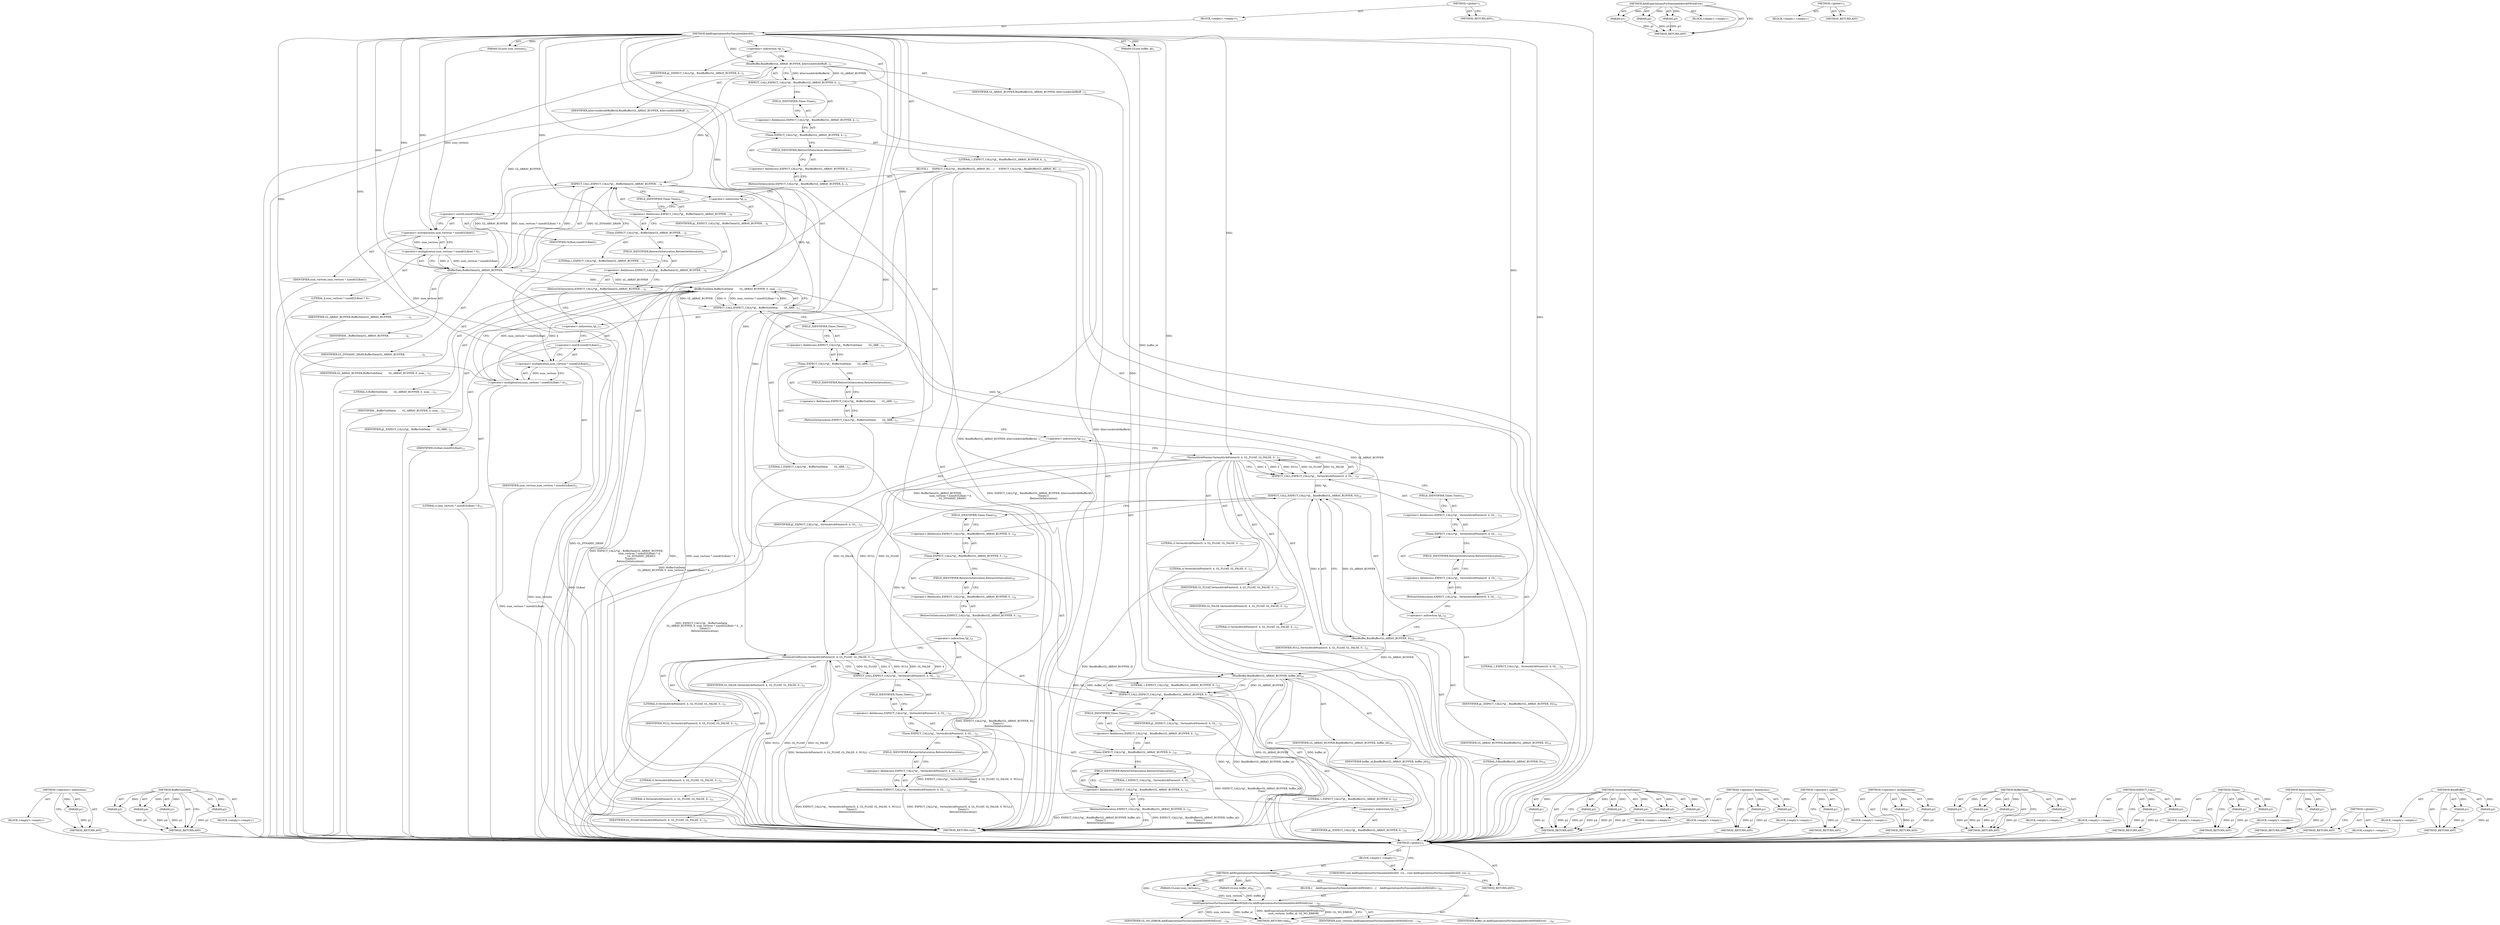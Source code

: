 digraph "&lt;global&gt;" {
vulnerable_167 [label=<(METHOD,&lt;operator&gt;.indirection)>];
vulnerable_168 [label=<(PARAM,p1)>];
vulnerable_169 [label=<(BLOCK,&lt;empty&gt;,&lt;empty&gt;)>];
vulnerable_170 [label=<(METHOD_RETURN,ANY)>];
vulnerable_192 [label=<(METHOD,BufferSubData)>];
vulnerable_193 [label=<(PARAM,p1)>];
vulnerable_194 [label=<(PARAM,p2)>];
vulnerable_195 [label=<(PARAM,p3)>];
vulnerable_196 [label=<(PARAM,p4)>];
vulnerable_197 [label=<(BLOCK,&lt;empty&gt;,&lt;empty&gt;)>];
vulnerable_198 [label=<(METHOD_RETURN,ANY)>];
vulnerable_6 [label=<(METHOD,&lt;global&gt;)<SUB>1</SUB>>];
vulnerable_7 [label=<(BLOCK,&lt;empty&gt;,&lt;empty&gt;)<SUB>1</SUB>>];
vulnerable_8 [label=<(METHOD,AddExpectationsForSimulatedAttrib0)<SUB>1</SUB>>];
vulnerable_9 [label=<(PARAM,GLsizei num_vertices)<SUB>2</SUB>>];
vulnerable_10 [label=<(PARAM,GLuint buffer_id)<SUB>2</SUB>>];
vulnerable_11 [label=<(BLOCK,{
     EXPECT_CALL(*gl_, BindBuffer(GL_ARRAY_BU...,{
     EXPECT_CALL(*gl_, BindBuffer(GL_ARRAY_BU...)<SUB>2</SUB>>];
vulnerable_12 [label=<(RetiresOnSaturation,EXPECT_CALL(*gl_, BindBuffer(GL_ARRAY_BUFFER, k...)<SUB>3</SUB>>];
vulnerable_13 [label=<(&lt;operator&gt;.fieldAccess,EXPECT_CALL(*gl_, BindBuffer(GL_ARRAY_BUFFER, k...)<SUB>3</SUB>>];
vulnerable_14 [label=<(Times,EXPECT_CALL(*gl_, BindBuffer(GL_ARRAY_BUFFER, k...)<SUB>3</SUB>>];
vulnerable_15 [label=<(&lt;operator&gt;.fieldAccess,EXPECT_CALL(*gl_, BindBuffer(GL_ARRAY_BUFFER, k...)<SUB>3</SUB>>];
vulnerable_16 [label=<(EXPECT_CALL,EXPECT_CALL(*gl_, BindBuffer(GL_ARRAY_BUFFER, k...)<SUB>3</SUB>>];
vulnerable_17 [label=<(&lt;operator&gt;.indirection,*gl_)<SUB>3</SUB>>];
vulnerable_18 [label=<(IDENTIFIER,gl_,EXPECT_CALL(*gl_, BindBuffer(GL_ARRAY_BUFFER, k...)<SUB>3</SUB>>];
vulnerable_19 [label=<(BindBuffer,BindBuffer(GL_ARRAY_BUFFER, kServiceAttrib0Buff...)<SUB>3</SUB>>];
vulnerable_20 [label=<(IDENTIFIER,GL_ARRAY_BUFFER,BindBuffer(GL_ARRAY_BUFFER, kServiceAttrib0Buff...)<SUB>3</SUB>>];
vulnerable_21 [label=<(IDENTIFIER,kServiceAttrib0BufferId,BindBuffer(GL_ARRAY_BUFFER, kServiceAttrib0Buff...)<SUB>3</SUB>>];
vulnerable_22 [label=<(FIELD_IDENTIFIER,Times,Times)<SUB>3</SUB>>];
vulnerable_23 [label=<(LITERAL,1,EXPECT_CALL(*gl_, BindBuffer(GL_ARRAY_BUFFER, k...)<SUB>4</SUB>>];
vulnerable_24 [label=<(FIELD_IDENTIFIER,RetiresOnSaturation,RetiresOnSaturation)<SUB>3</SUB>>];
vulnerable_25 [label=<(RetiresOnSaturation,EXPECT_CALL(*gl_, BufferData(GL_ARRAY_BUFFER,
 ...)<SUB>6</SUB>>];
vulnerable_26 [label=<(&lt;operator&gt;.fieldAccess,EXPECT_CALL(*gl_, BufferData(GL_ARRAY_BUFFER,
 ...)<SUB>6</SUB>>];
vulnerable_27 [label=<(Times,EXPECT_CALL(*gl_, BufferData(GL_ARRAY_BUFFER,
 ...)<SUB>6</SUB>>];
vulnerable_28 [label=<(&lt;operator&gt;.fieldAccess,EXPECT_CALL(*gl_, BufferData(GL_ARRAY_BUFFER,
 ...)<SUB>6</SUB>>];
vulnerable_29 [label=<(EXPECT_CALL,EXPECT_CALL(*gl_, BufferData(GL_ARRAY_BUFFER,
 ...)<SUB>6</SUB>>];
vulnerable_30 [label=<(&lt;operator&gt;.indirection,*gl_)<SUB>6</SUB>>];
vulnerable_31 [label=<(IDENTIFIER,gl_,EXPECT_CALL(*gl_, BufferData(GL_ARRAY_BUFFER,
 ...)<SUB>6</SUB>>];
vulnerable_32 [label=<(BufferData,BufferData(GL_ARRAY_BUFFER,
                   ...)<SUB>6</SUB>>];
vulnerable_33 [label=<(IDENTIFIER,GL_ARRAY_BUFFER,BufferData(GL_ARRAY_BUFFER,
                   ...)<SUB>6</SUB>>];
vulnerable_34 [label=<(&lt;operator&gt;.multiplication,num_vertices * sizeof(GLfloat) * 4)<SUB>7</SUB>>];
vulnerable_35 [label=<(&lt;operator&gt;.multiplication,num_vertices * sizeof(GLfloat))<SUB>7</SUB>>];
vulnerable_36 [label=<(IDENTIFIER,num_vertices,num_vertices * sizeof(GLfloat))<SUB>7</SUB>>];
vulnerable_37 [label=<(&lt;operator&gt;.sizeOf,sizeof(GLfloat))<SUB>7</SUB>>];
vulnerable_38 [label=<(IDENTIFIER,GLfloat,sizeof(GLfloat))<SUB>7</SUB>>];
vulnerable_39 [label=<(LITERAL,4,num_vertices * sizeof(GLfloat) * 4)<SUB>7</SUB>>];
vulnerable_40 [label=<(IDENTIFIER,_,BufferData(GL_ARRAY_BUFFER,
                   ...)<SUB>8</SUB>>];
vulnerable_41 [label=<(IDENTIFIER,GL_DYNAMIC_DRAW,BufferData(GL_ARRAY_BUFFER,
                   ...)<SUB>8</SUB>>];
vulnerable_42 [label=<(FIELD_IDENTIFIER,Times,Times)<SUB>6</SUB>>];
vulnerable_43 [label=<(LITERAL,1,EXPECT_CALL(*gl_, BufferData(GL_ARRAY_BUFFER,
 ...)<SUB>9</SUB>>];
vulnerable_44 [label=<(FIELD_IDENTIFIER,RetiresOnSaturation,RetiresOnSaturation)<SUB>6</SUB>>];
vulnerable_45 [label=<(RetiresOnSaturation,EXPECT_CALL(*gl_, BufferSubData(
        GL_ARR...)<SUB>11</SUB>>];
vulnerable_46 [label=<(&lt;operator&gt;.fieldAccess,EXPECT_CALL(*gl_, BufferSubData(
        GL_ARR...)<SUB>11</SUB>>];
vulnerable_47 [label=<(Times,EXPECT_CALL(*gl_, BufferSubData(
        GL_ARR...)<SUB>11</SUB>>];
vulnerable_48 [label=<(&lt;operator&gt;.fieldAccess,EXPECT_CALL(*gl_, BufferSubData(
        GL_ARR...)<SUB>11</SUB>>];
vulnerable_49 [label=<(EXPECT_CALL,EXPECT_CALL(*gl_, BufferSubData(
        GL_ARR...)<SUB>11</SUB>>];
vulnerable_50 [label=<(&lt;operator&gt;.indirection,*gl_)<SUB>11</SUB>>];
vulnerable_51 [label=<(IDENTIFIER,gl_,EXPECT_CALL(*gl_, BufferSubData(
        GL_ARR...)<SUB>11</SUB>>];
vulnerable_52 [label=<(BufferSubData,BufferSubData(
        GL_ARRAY_BUFFER, 0, num_...)<SUB>11</SUB>>];
vulnerable_53 [label=<(IDENTIFIER,GL_ARRAY_BUFFER,BufferSubData(
        GL_ARRAY_BUFFER, 0, num_...)<SUB>12</SUB>>];
vulnerable_54 [label=<(LITERAL,0,BufferSubData(
        GL_ARRAY_BUFFER, 0, num_...)<SUB>12</SUB>>];
vulnerable_55 [label=<(&lt;operator&gt;.multiplication,num_vertices * sizeof(GLfloat) * 4)<SUB>12</SUB>>];
vulnerable_56 [label=<(&lt;operator&gt;.multiplication,num_vertices * sizeof(GLfloat))<SUB>12</SUB>>];
vulnerable_57 [label=<(IDENTIFIER,num_vertices,num_vertices * sizeof(GLfloat))<SUB>12</SUB>>];
vulnerable_58 [label=<(&lt;operator&gt;.sizeOf,sizeof(GLfloat))<SUB>12</SUB>>];
vulnerable_59 [label=<(IDENTIFIER,GLfloat,sizeof(GLfloat))<SUB>12</SUB>>];
vulnerable_60 [label=<(LITERAL,4,num_vertices * sizeof(GLfloat) * 4)<SUB>12</SUB>>];
vulnerable_61 [label=<(IDENTIFIER,_,BufferSubData(
        GL_ARRAY_BUFFER, 0, num_...)<SUB>12</SUB>>];
vulnerable_62 [label=<(FIELD_IDENTIFIER,Times,Times)<SUB>11</SUB>>];
vulnerable_63 [label=<(LITERAL,1,EXPECT_CALL(*gl_, BufferSubData(
        GL_ARR...)<SUB>13</SUB>>];
vulnerable_64 [label=<(FIELD_IDENTIFIER,RetiresOnSaturation,RetiresOnSaturation)<SUB>11</SUB>>];
vulnerable_65 [label=<(RetiresOnSaturation,EXPECT_CALL(*gl_, VertexAttribPointer(0, 4, GL_...)<SUB>15</SUB>>];
vulnerable_66 [label=<(&lt;operator&gt;.fieldAccess,EXPECT_CALL(*gl_, VertexAttribPointer(0, 4, GL_...)<SUB>15</SUB>>];
vulnerable_67 [label=<(Times,EXPECT_CALL(*gl_, VertexAttribPointer(0, 4, GL_...)<SUB>15</SUB>>];
vulnerable_68 [label=<(&lt;operator&gt;.fieldAccess,EXPECT_CALL(*gl_, VertexAttribPointer(0, 4, GL_...)<SUB>15</SUB>>];
vulnerable_69 [label=<(EXPECT_CALL,EXPECT_CALL(*gl_, VertexAttribPointer(0, 4, GL_...)<SUB>15</SUB>>];
vulnerable_70 [label=<(&lt;operator&gt;.indirection,*gl_)<SUB>15</SUB>>];
vulnerable_71 [label=<(IDENTIFIER,gl_,EXPECT_CALL(*gl_, VertexAttribPointer(0, 4, GL_...)<SUB>15</SUB>>];
vulnerable_72 [label=<(VertexAttribPointer,VertexAttribPointer(0, 4, GL_FLOAT, GL_FALSE, 0...)<SUB>15</SUB>>];
vulnerable_73 [label=<(LITERAL,0,VertexAttribPointer(0, 4, GL_FLOAT, GL_FALSE, 0...)<SUB>15</SUB>>];
vulnerable_74 [label=<(LITERAL,4,VertexAttribPointer(0, 4, GL_FLOAT, GL_FALSE, 0...)<SUB>15</SUB>>];
vulnerable_75 [label=<(IDENTIFIER,GL_FLOAT,VertexAttribPointer(0, 4, GL_FLOAT, GL_FALSE, 0...)<SUB>15</SUB>>];
vulnerable_76 [label=<(IDENTIFIER,GL_FALSE,VertexAttribPointer(0, 4, GL_FLOAT, GL_FALSE, 0...)<SUB>15</SUB>>];
vulnerable_77 [label=<(LITERAL,0,VertexAttribPointer(0, 4, GL_FLOAT, GL_FALSE, 0...)<SUB>15</SUB>>];
vulnerable_78 [label=<(IDENTIFIER,NULL,VertexAttribPointer(0, 4, GL_FLOAT, GL_FALSE, 0...)<SUB>15</SUB>>];
vulnerable_79 [label=<(FIELD_IDENTIFIER,Times,Times)<SUB>15</SUB>>];
vulnerable_80 [label=<(LITERAL,1,EXPECT_CALL(*gl_, VertexAttribPointer(0, 4, GL_...)<SUB>16</SUB>>];
vulnerable_81 [label=<(FIELD_IDENTIFIER,RetiresOnSaturation,RetiresOnSaturation)<SUB>15</SUB>>];
vulnerable_82 [label=<(RetiresOnSaturation,EXPECT_CALL(*gl_, BindBuffer(GL_ARRAY_BUFFER, 0...)<SUB>18</SUB>>];
vulnerable_83 [label=<(&lt;operator&gt;.fieldAccess,EXPECT_CALL(*gl_, BindBuffer(GL_ARRAY_BUFFER, 0...)<SUB>18</SUB>>];
vulnerable_84 [label=<(Times,EXPECT_CALL(*gl_, BindBuffer(GL_ARRAY_BUFFER, 0...)<SUB>18</SUB>>];
vulnerable_85 [label=<(&lt;operator&gt;.fieldAccess,EXPECT_CALL(*gl_, BindBuffer(GL_ARRAY_BUFFER, 0...)<SUB>18</SUB>>];
vulnerable_86 [label=<(EXPECT_CALL,EXPECT_CALL(*gl_, BindBuffer(GL_ARRAY_BUFFER, 0)))<SUB>18</SUB>>];
vulnerable_87 [label=<(&lt;operator&gt;.indirection,*gl_)<SUB>18</SUB>>];
vulnerable_88 [label=<(IDENTIFIER,gl_,EXPECT_CALL(*gl_, BindBuffer(GL_ARRAY_BUFFER, 0)))<SUB>18</SUB>>];
vulnerable_89 [label=<(BindBuffer,BindBuffer(GL_ARRAY_BUFFER, 0))<SUB>18</SUB>>];
vulnerable_90 [label=<(IDENTIFIER,GL_ARRAY_BUFFER,BindBuffer(GL_ARRAY_BUFFER, 0))<SUB>18</SUB>>];
vulnerable_91 [label=<(LITERAL,0,BindBuffer(GL_ARRAY_BUFFER, 0))<SUB>18</SUB>>];
vulnerable_92 [label=<(FIELD_IDENTIFIER,Times,Times)<SUB>18</SUB>>];
vulnerable_93 [label=<(LITERAL,1,EXPECT_CALL(*gl_, BindBuffer(GL_ARRAY_BUFFER, 0...)<SUB>19</SUB>>];
vulnerable_94 [label=<(FIELD_IDENTIFIER,RetiresOnSaturation,RetiresOnSaturation)<SUB>18</SUB>>];
vulnerable_95 [label=<(RetiresOnSaturation,EXPECT_CALL(*gl_, VertexAttribPointer(0, 4, GL_...)<SUB>21</SUB>>];
vulnerable_96 [label=<(&lt;operator&gt;.fieldAccess,EXPECT_CALL(*gl_, VertexAttribPointer(0, 4, GL_...)<SUB>21</SUB>>];
vulnerable_97 [label=<(Times,EXPECT_CALL(*gl_, VertexAttribPointer(0, 4, GL_...)<SUB>21</SUB>>];
vulnerable_98 [label=<(&lt;operator&gt;.fieldAccess,EXPECT_CALL(*gl_, VertexAttribPointer(0, 4, GL_...)<SUB>21</SUB>>];
vulnerable_99 [label=<(EXPECT_CALL,EXPECT_CALL(*gl_, VertexAttribPointer(0, 4, GL_...)<SUB>21</SUB>>];
vulnerable_100 [label=<(&lt;operator&gt;.indirection,*gl_)<SUB>21</SUB>>];
vulnerable_101 [label=<(IDENTIFIER,gl_,EXPECT_CALL(*gl_, VertexAttribPointer(0, 4, GL_...)<SUB>21</SUB>>];
vulnerable_102 [label=<(VertexAttribPointer,VertexAttribPointer(0, 4, GL_FLOAT, GL_FALSE, 0...)<SUB>21</SUB>>];
vulnerable_103 [label=<(LITERAL,0,VertexAttribPointer(0, 4, GL_FLOAT, GL_FALSE, 0...)<SUB>21</SUB>>];
vulnerable_104 [label=<(LITERAL,4,VertexAttribPointer(0, 4, GL_FLOAT, GL_FALSE, 0...)<SUB>21</SUB>>];
vulnerable_105 [label=<(IDENTIFIER,GL_FLOAT,VertexAttribPointer(0, 4, GL_FLOAT, GL_FALSE, 0...)<SUB>21</SUB>>];
vulnerable_106 [label=<(IDENTIFIER,GL_FALSE,VertexAttribPointer(0, 4, GL_FLOAT, GL_FALSE, 0...)<SUB>21</SUB>>];
vulnerable_107 [label=<(LITERAL,0,VertexAttribPointer(0, 4, GL_FLOAT, GL_FALSE, 0...)<SUB>21</SUB>>];
vulnerable_108 [label=<(IDENTIFIER,NULL,VertexAttribPointer(0, 4, GL_FLOAT, GL_FALSE, 0...)<SUB>21</SUB>>];
vulnerable_109 [label=<(FIELD_IDENTIFIER,Times,Times)<SUB>21</SUB>>];
vulnerable_110 [label=<(LITERAL,1,EXPECT_CALL(*gl_, VertexAttribPointer(0, 4, GL_...)<SUB>22</SUB>>];
vulnerable_111 [label=<(FIELD_IDENTIFIER,RetiresOnSaturation,RetiresOnSaturation)<SUB>21</SUB>>];
vulnerable_112 [label=<(RetiresOnSaturation,EXPECT_CALL(*gl_, BindBuffer(GL_ARRAY_BUFFER, b...)<SUB>24</SUB>>];
vulnerable_113 [label=<(&lt;operator&gt;.fieldAccess,EXPECT_CALL(*gl_, BindBuffer(GL_ARRAY_BUFFER, b...)<SUB>24</SUB>>];
vulnerable_114 [label=<(Times,EXPECT_CALL(*gl_, BindBuffer(GL_ARRAY_BUFFER, b...)<SUB>24</SUB>>];
vulnerable_115 [label=<(&lt;operator&gt;.fieldAccess,EXPECT_CALL(*gl_, BindBuffer(GL_ARRAY_BUFFER, b...)<SUB>24</SUB>>];
vulnerable_116 [label=<(EXPECT_CALL,EXPECT_CALL(*gl_, BindBuffer(GL_ARRAY_BUFFER, b...)<SUB>24</SUB>>];
vulnerable_117 [label=<(&lt;operator&gt;.indirection,*gl_)<SUB>24</SUB>>];
vulnerable_118 [label=<(IDENTIFIER,gl_,EXPECT_CALL(*gl_, BindBuffer(GL_ARRAY_BUFFER, b...)<SUB>24</SUB>>];
vulnerable_119 [label=<(BindBuffer,BindBuffer(GL_ARRAY_BUFFER, buffer_id))<SUB>24</SUB>>];
vulnerable_120 [label=<(IDENTIFIER,GL_ARRAY_BUFFER,BindBuffer(GL_ARRAY_BUFFER, buffer_id))<SUB>24</SUB>>];
vulnerable_121 [label=<(IDENTIFIER,buffer_id,BindBuffer(GL_ARRAY_BUFFER, buffer_id))<SUB>24</SUB>>];
vulnerable_122 [label=<(FIELD_IDENTIFIER,Times,Times)<SUB>24</SUB>>];
vulnerable_123 [label=<(LITERAL,1,EXPECT_CALL(*gl_, BindBuffer(GL_ARRAY_BUFFER, b...)<SUB>25</SUB>>];
vulnerable_124 [label=<(FIELD_IDENTIFIER,RetiresOnSaturation,RetiresOnSaturation)<SUB>24</SUB>>];
vulnerable_125 [label=<(METHOD_RETURN,void)<SUB>1</SUB>>];
vulnerable_127 [label=<(METHOD_RETURN,ANY)<SUB>1</SUB>>];
vulnerable_199 [label=<(METHOD,VertexAttribPointer)>];
vulnerable_200 [label=<(PARAM,p1)>];
vulnerable_201 [label=<(PARAM,p2)>];
vulnerable_202 [label=<(PARAM,p3)>];
vulnerable_203 [label=<(PARAM,p4)>];
vulnerable_204 [label=<(PARAM,p5)>];
vulnerable_205 [label=<(PARAM,p6)>];
vulnerable_206 [label=<(BLOCK,&lt;empty&gt;,&lt;empty&gt;)>];
vulnerable_207 [label=<(METHOD_RETURN,ANY)>];
vulnerable_152 [label=<(METHOD,&lt;operator&gt;.fieldAccess)>];
vulnerable_153 [label=<(PARAM,p1)>];
vulnerable_154 [label=<(PARAM,p2)>];
vulnerable_155 [label=<(BLOCK,&lt;empty&gt;,&lt;empty&gt;)>];
vulnerable_156 [label=<(METHOD_RETURN,ANY)>];
vulnerable_188 [label=<(METHOD,&lt;operator&gt;.sizeOf)>];
vulnerable_189 [label=<(PARAM,p1)>];
vulnerable_190 [label=<(BLOCK,&lt;empty&gt;,&lt;empty&gt;)>];
vulnerable_191 [label=<(METHOD_RETURN,ANY)>];
vulnerable_183 [label=<(METHOD,&lt;operator&gt;.multiplication)>];
vulnerable_184 [label=<(PARAM,p1)>];
vulnerable_185 [label=<(PARAM,p2)>];
vulnerable_186 [label=<(BLOCK,&lt;empty&gt;,&lt;empty&gt;)>];
vulnerable_187 [label=<(METHOD_RETURN,ANY)>];
vulnerable_176 [label=<(METHOD,BufferData)>];
vulnerable_177 [label=<(PARAM,p1)>];
vulnerable_178 [label=<(PARAM,p2)>];
vulnerable_179 [label=<(PARAM,p3)>];
vulnerable_180 [label=<(PARAM,p4)>];
vulnerable_181 [label=<(BLOCK,&lt;empty&gt;,&lt;empty&gt;)>];
vulnerable_182 [label=<(METHOD_RETURN,ANY)>];
vulnerable_162 [label=<(METHOD,EXPECT_CALL)>];
vulnerable_163 [label=<(PARAM,p1)>];
vulnerable_164 [label=<(PARAM,p2)>];
vulnerable_165 [label=<(BLOCK,&lt;empty&gt;,&lt;empty&gt;)>];
vulnerable_166 [label=<(METHOD_RETURN,ANY)>];
vulnerable_157 [label=<(METHOD,Times)>];
vulnerable_158 [label=<(PARAM,p1)>];
vulnerable_159 [label=<(PARAM,p2)>];
vulnerable_160 [label=<(BLOCK,&lt;empty&gt;,&lt;empty&gt;)>];
vulnerable_161 [label=<(METHOD_RETURN,ANY)>];
vulnerable_148 [label=<(METHOD,RetiresOnSaturation)>];
vulnerable_149 [label=<(PARAM,p1)>];
vulnerable_150 [label=<(BLOCK,&lt;empty&gt;,&lt;empty&gt;)>];
vulnerable_151 [label=<(METHOD_RETURN,ANY)>];
vulnerable_142 [label=<(METHOD,&lt;global&gt;)<SUB>1</SUB>>];
vulnerable_143 [label=<(BLOCK,&lt;empty&gt;,&lt;empty&gt;)>];
vulnerable_144 [label=<(METHOD_RETURN,ANY)>];
vulnerable_171 [label=<(METHOD,BindBuffer)>];
vulnerable_172 [label=<(PARAM,p1)>];
vulnerable_173 [label=<(PARAM,p2)>];
vulnerable_174 [label=<(BLOCK,&lt;empty&gt;,&lt;empty&gt;)>];
vulnerable_175 [label=<(METHOD_RETURN,ANY)>];
fixed_6 [label=<(METHOD,&lt;global&gt;)<SUB>1</SUB>>];
fixed_7 [label=<(BLOCK,&lt;empty&gt;,&lt;empty&gt;)<SUB>1</SUB>>];
fixed_8 [label=<(UNKNOWN,void AddExpectationsForSimulatedAttrib0(

  voi...,void AddExpectationsForSimulatedAttrib0(

  voi...)<SUB>1</SUB>>];
fixed_9 [label=<(METHOD,AddExpectationsForSimulatedAttrib0)<SUB>41</SUB>>];
fixed_10 [label=<(PARAM,GLsizei num_vertices)<SUB>42</SUB>>];
fixed_11 [label=<(PARAM,GLuint buffer_id)<SUB>42</SUB>>];
fixed_12 [label=<(BLOCK,{
    AddExpectationsForSimulatedAttrib0WithErr...,{
    AddExpectationsForSimulatedAttrib0WithErr...)<SUB>42</SUB>>];
fixed_13 [label=<(AddExpectationsForSimulatedAttrib0WithError,AddExpectationsForSimulatedAttrib0WithError(
  ...)<SUB>43</SUB>>];
fixed_14 [label=<(IDENTIFIER,num_vertices,AddExpectationsForSimulatedAttrib0WithError(
  ...)<SUB>44</SUB>>];
fixed_15 [label=<(IDENTIFIER,buffer_id,AddExpectationsForSimulatedAttrib0WithError(
  ...)<SUB>44</SUB>>];
fixed_16 [label=<(IDENTIFIER,GL_NO_ERROR,AddExpectationsForSimulatedAttrib0WithError(
  ...)<SUB>44</SUB>>];
fixed_17 [label=<(METHOD_RETURN,void)<SUB>41</SUB>>];
fixed_19 [label=<(METHOD_RETURN,ANY)<SUB>1</SUB>>];
fixed_36 [label=<(METHOD,AddExpectationsForSimulatedAttrib0WithError)>];
fixed_37 [label=<(PARAM,p1)>];
fixed_38 [label=<(PARAM,p2)>];
fixed_39 [label=<(PARAM,p3)>];
fixed_40 [label=<(BLOCK,&lt;empty&gt;,&lt;empty&gt;)>];
fixed_41 [label=<(METHOD_RETURN,ANY)>];
fixed_30 [label=<(METHOD,&lt;global&gt;)<SUB>1</SUB>>];
fixed_31 [label=<(BLOCK,&lt;empty&gt;,&lt;empty&gt;)>];
fixed_32 [label=<(METHOD_RETURN,ANY)>];
vulnerable_167 -> vulnerable_168  [key=0, label="AST: "];
vulnerable_167 -> vulnerable_168  [key=1, label="DDG: "];
vulnerable_167 -> vulnerable_169  [key=0, label="AST: "];
vulnerable_167 -> vulnerable_170  [key=0, label="AST: "];
vulnerable_167 -> vulnerable_170  [key=1, label="CFG: "];
vulnerable_168 -> vulnerable_170  [key=0, label="DDG: p1"];
vulnerable_169 -> fixed_6  [key=0];
vulnerable_170 -> fixed_6  [key=0];
vulnerable_192 -> vulnerable_193  [key=0, label="AST: "];
vulnerable_192 -> vulnerable_193  [key=1, label="DDG: "];
vulnerable_192 -> vulnerable_197  [key=0, label="AST: "];
vulnerable_192 -> vulnerable_194  [key=0, label="AST: "];
vulnerable_192 -> vulnerable_194  [key=1, label="DDG: "];
vulnerable_192 -> vulnerable_198  [key=0, label="AST: "];
vulnerable_192 -> vulnerable_198  [key=1, label="CFG: "];
vulnerable_192 -> vulnerable_195  [key=0, label="AST: "];
vulnerable_192 -> vulnerable_195  [key=1, label="DDG: "];
vulnerable_192 -> vulnerable_196  [key=0, label="AST: "];
vulnerable_192 -> vulnerable_196  [key=1, label="DDG: "];
vulnerable_193 -> vulnerable_198  [key=0, label="DDG: p1"];
vulnerable_194 -> vulnerable_198  [key=0, label="DDG: p2"];
vulnerable_195 -> vulnerable_198  [key=0, label="DDG: p3"];
vulnerable_196 -> vulnerable_198  [key=0, label="DDG: p4"];
vulnerable_197 -> fixed_6  [key=0];
vulnerable_198 -> fixed_6  [key=0];
vulnerable_6 -> vulnerable_7  [key=0, label="AST: "];
vulnerable_6 -> vulnerable_127  [key=0, label="AST: "];
vulnerable_6 -> vulnerable_127  [key=1, label="CFG: "];
vulnerable_7 -> vulnerable_8  [key=0, label="AST: "];
vulnerable_8 -> vulnerable_9  [key=0, label="AST: "];
vulnerable_8 -> vulnerable_9  [key=1, label="DDG: "];
vulnerable_8 -> vulnerable_10  [key=0, label="AST: "];
vulnerable_8 -> vulnerable_10  [key=1, label="DDG: "];
vulnerable_8 -> vulnerable_11  [key=0, label="AST: "];
vulnerable_8 -> vulnerable_125  [key=0, label="AST: "];
vulnerable_8 -> vulnerable_17  [key=0, label="CFG: "];
vulnerable_8 -> vulnerable_14  [key=0, label="DDG: "];
vulnerable_8 -> vulnerable_27  [key=0, label="DDG: "];
vulnerable_8 -> vulnerable_47  [key=0, label="DDG: "];
vulnerable_8 -> vulnerable_67  [key=0, label="DDG: "];
vulnerable_8 -> vulnerable_84  [key=0, label="DDG: "];
vulnerable_8 -> vulnerable_97  [key=0, label="DDG: "];
vulnerable_8 -> vulnerable_114  [key=0, label="DDG: "];
vulnerable_8 -> vulnerable_19  [key=0, label="DDG: "];
vulnerable_8 -> vulnerable_32  [key=0, label="DDG: "];
vulnerable_8 -> vulnerable_52  [key=0, label="DDG: "];
vulnerable_8 -> vulnerable_72  [key=0, label="DDG: "];
vulnerable_8 -> vulnerable_89  [key=0, label="DDG: "];
vulnerable_8 -> vulnerable_102  [key=0, label="DDG: "];
vulnerable_8 -> vulnerable_119  [key=0, label="DDG: "];
vulnerable_8 -> vulnerable_34  [key=0, label="DDG: "];
vulnerable_8 -> vulnerable_55  [key=0, label="DDG: "];
vulnerable_8 -> vulnerable_35  [key=0, label="DDG: "];
vulnerable_8 -> vulnerable_56  [key=0, label="DDG: "];
vulnerable_9 -> vulnerable_35  [key=0, label="DDG: num_vertices"];
vulnerable_10 -> vulnerable_119  [key=0, label="DDG: buffer_id"];
vulnerable_11 -> vulnerable_12  [key=0, label="AST: "];
vulnerable_11 -> vulnerable_25  [key=0, label="AST: "];
vulnerable_11 -> vulnerable_45  [key=0, label="AST: "];
vulnerable_11 -> vulnerable_65  [key=0, label="AST: "];
vulnerable_11 -> vulnerable_82  [key=0, label="AST: "];
vulnerable_11 -> vulnerable_95  [key=0, label="AST: "];
vulnerable_11 -> vulnerable_112  [key=0, label="AST: "];
vulnerable_12 -> vulnerable_13  [key=0, label="AST: "];
vulnerable_12 -> vulnerable_30  [key=0, label="CFG: "];
vulnerable_12 -> vulnerable_125  [key=0, label="DDG: EXPECT_CALL(*gl_, BindBuffer(GL_ARRAY_BUFFER, kServiceAttrib0BufferId))
         .Times(1)
         .RetiresOnSaturation()"];
vulnerable_13 -> vulnerable_14  [key=0, label="AST: "];
vulnerable_13 -> vulnerable_24  [key=0, label="AST: "];
vulnerable_13 -> vulnerable_12  [key=0, label="CFG: "];
vulnerable_14 -> vulnerable_15  [key=0, label="AST: "];
vulnerable_14 -> vulnerable_23  [key=0, label="AST: "];
vulnerable_14 -> vulnerable_24  [key=0, label="CFG: "];
vulnerable_15 -> vulnerable_16  [key=0, label="AST: "];
vulnerable_15 -> vulnerable_22  [key=0, label="AST: "];
vulnerable_15 -> vulnerable_14  [key=0, label="CFG: "];
vulnerable_16 -> vulnerable_17  [key=0, label="AST: "];
vulnerable_16 -> vulnerable_19  [key=0, label="AST: "];
vulnerable_16 -> vulnerable_22  [key=0, label="CFG: "];
vulnerable_16 -> vulnerable_125  [key=0, label="DDG: BindBuffer(GL_ARRAY_BUFFER, kServiceAttrib0BufferId)"];
vulnerable_16 -> vulnerable_29  [key=0, label="DDG: *gl_"];
vulnerable_17 -> vulnerable_18  [key=0, label="AST: "];
vulnerable_17 -> vulnerable_19  [key=0, label="CFG: "];
vulnerable_18 -> fixed_6  [key=0];
vulnerable_19 -> vulnerable_20  [key=0, label="AST: "];
vulnerable_19 -> vulnerable_21  [key=0, label="AST: "];
vulnerable_19 -> vulnerable_16  [key=0, label="CFG: "];
vulnerable_19 -> vulnerable_16  [key=1, label="DDG: GL_ARRAY_BUFFER"];
vulnerable_19 -> vulnerable_16  [key=2, label="DDG: kServiceAttrib0BufferId"];
vulnerable_19 -> vulnerable_125  [key=0, label="DDG: kServiceAttrib0BufferId"];
vulnerable_19 -> vulnerable_32  [key=0, label="DDG: GL_ARRAY_BUFFER"];
vulnerable_20 -> fixed_6  [key=0];
vulnerable_21 -> fixed_6  [key=0];
vulnerable_22 -> vulnerable_15  [key=0, label="CFG: "];
vulnerable_23 -> fixed_6  [key=0];
vulnerable_24 -> vulnerable_13  [key=0, label="CFG: "];
vulnerable_25 -> vulnerable_26  [key=0, label="AST: "];
vulnerable_25 -> vulnerable_50  [key=0, label="CFG: "];
vulnerable_25 -> vulnerable_125  [key=0, label="DDG: EXPECT_CALL(*gl_, BufferData(GL_ARRAY_BUFFER,
                                 num_vertices * sizeof(GLfloat) * 4,
                                  _, GL_DYNAMIC_DRAW))
         .Times(1)
         .RetiresOnSaturation()"];
vulnerable_26 -> vulnerable_27  [key=0, label="AST: "];
vulnerable_26 -> vulnerable_44  [key=0, label="AST: "];
vulnerable_26 -> vulnerable_25  [key=0, label="CFG: "];
vulnerable_27 -> vulnerable_28  [key=0, label="AST: "];
vulnerable_27 -> vulnerable_43  [key=0, label="AST: "];
vulnerable_27 -> vulnerable_44  [key=0, label="CFG: "];
vulnerable_28 -> vulnerable_29  [key=0, label="AST: "];
vulnerable_28 -> vulnerable_42  [key=0, label="AST: "];
vulnerable_28 -> vulnerable_27  [key=0, label="CFG: "];
vulnerable_29 -> vulnerable_30  [key=0, label="AST: "];
vulnerable_29 -> vulnerable_32  [key=0, label="AST: "];
vulnerable_29 -> vulnerable_42  [key=0, label="CFG: "];
vulnerable_29 -> vulnerable_125  [key=0, label="DDG: BufferData(GL_ARRAY_BUFFER,
                                 num_vertices * sizeof(GLfloat) * 4,
                                  _, GL_DYNAMIC_DRAW)"];
vulnerable_29 -> vulnerable_49  [key=0, label="DDG: *gl_"];
vulnerable_30 -> vulnerable_31  [key=0, label="AST: "];
vulnerable_30 -> vulnerable_37  [key=0, label="CFG: "];
vulnerable_31 -> fixed_6  [key=0];
vulnerable_32 -> vulnerable_33  [key=0, label="AST: "];
vulnerable_32 -> vulnerable_34  [key=0, label="AST: "];
vulnerable_32 -> vulnerable_40  [key=0, label="AST: "];
vulnerable_32 -> vulnerable_41  [key=0, label="AST: "];
vulnerable_32 -> vulnerable_29  [key=0, label="CFG: "];
vulnerable_32 -> vulnerable_29  [key=1, label="DDG: GL_ARRAY_BUFFER"];
vulnerable_32 -> vulnerable_29  [key=2, label="DDG: num_vertices * sizeof(GLfloat) * 4"];
vulnerable_32 -> vulnerable_29  [key=3, label="DDG: _"];
vulnerable_32 -> vulnerable_29  [key=4, label="DDG: GL_DYNAMIC_DRAW"];
vulnerable_32 -> vulnerable_125  [key=0, label="DDG: GL_DYNAMIC_DRAW"];
vulnerable_32 -> vulnerable_52  [key=0, label="DDG: GL_ARRAY_BUFFER"];
vulnerable_32 -> vulnerable_52  [key=1, label="DDG: _"];
vulnerable_33 -> fixed_6  [key=0];
vulnerable_34 -> vulnerable_35  [key=0, label="AST: "];
vulnerable_34 -> vulnerable_39  [key=0, label="AST: "];
vulnerable_34 -> vulnerable_32  [key=0, label="CFG: "];
vulnerable_34 -> vulnerable_32  [key=1, label="DDG: num_vertices * sizeof(GLfloat)"];
vulnerable_34 -> vulnerable_32  [key=2, label="DDG: 4"];
vulnerable_35 -> vulnerable_36  [key=0, label="AST: "];
vulnerable_35 -> vulnerable_37  [key=0, label="AST: "];
vulnerable_35 -> vulnerable_34  [key=0, label="CFG: "];
vulnerable_35 -> vulnerable_34  [key=1, label="DDG: num_vertices"];
vulnerable_35 -> vulnerable_56  [key=0, label="DDG: num_vertices"];
vulnerable_36 -> fixed_6  [key=0];
vulnerable_37 -> vulnerable_38  [key=0, label="AST: "];
vulnerable_37 -> vulnerable_35  [key=0, label="CFG: "];
vulnerable_38 -> fixed_6  [key=0];
vulnerable_39 -> fixed_6  [key=0];
vulnerable_40 -> fixed_6  [key=0];
vulnerable_41 -> fixed_6  [key=0];
vulnerable_42 -> vulnerable_28  [key=0, label="CFG: "];
vulnerable_43 -> fixed_6  [key=0];
vulnerable_44 -> vulnerable_26  [key=0, label="CFG: "];
vulnerable_45 -> vulnerable_46  [key=0, label="AST: "];
vulnerable_45 -> vulnerable_70  [key=0, label="CFG: "];
vulnerable_45 -> vulnerable_125  [key=0, label="DDG: EXPECT_CALL(*gl_, BufferSubData(
        GL_ARRAY_BUFFER, 0, num_vertices * sizeof(GLfloat) * 4, _))
        .Times(1)
        .RetiresOnSaturation()"];
vulnerable_46 -> vulnerable_47  [key=0, label="AST: "];
vulnerable_46 -> vulnerable_64  [key=0, label="AST: "];
vulnerable_46 -> vulnerable_45  [key=0, label="CFG: "];
vulnerable_47 -> vulnerable_48  [key=0, label="AST: "];
vulnerable_47 -> vulnerable_63  [key=0, label="AST: "];
vulnerable_47 -> vulnerable_64  [key=0, label="CFG: "];
vulnerable_48 -> vulnerable_49  [key=0, label="AST: "];
vulnerable_48 -> vulnerable_62  [key=0, label="AST: "];
vulnerable_48 -> vulnerable_47  [key=0, label="CFG: "];
vulnerable_49 -> vulnerable_50  [key=0, label="AST: "];
vulnerable_49 -> vulnerable_52  [key=0, label="AST: "];
vulnerable_49 -> vulnerable_62  [key=0, label="CFG: "];
vulnerable_49 -> vulnerable_125  [key=0, label="DDG: BufferSubData(
        GL_ARRAY_BUFFER, 0, num_vertices * sizeof(GLfloat) * 4, _)"];
vulnerable_49 -> vulnerable_69  [key=0, label="DDG: *gl_"];
vulnerable_50 -> vulnerable_51  [key=0, label="AST: "];
vulnerable_50 -> vulnerable_58  [key=0, label="CFG: "];
vulnerable_51 -> fixed_6  [key=0];
vulnerable_52 -> vulnerable_53  [key=0, label="AST: "];
vulnerable_52 -> vulnerable_54  [key=0, label="AST: "];
vulnerable_52 -> vulnerable_55  [key=0, label="AST: "];
vulnerable_52 -> vulnerable_61  [key=0, label="AST: "];
vulnerable_52 -> vulnerable_49  [key=0, label="CFG: "];
vulnerable_52 -> vulnerable_49  [key=1, label="DDG: GL_ARRAY_BUFFER"];
vulnerable_52 -> vulnerable_49  [key=2, label="DDG: 0"];
vulnerable_52 -> vulnerable_49  [key=3, label="DDG: num_vertices * sizeof(GLfloat) * 4"];
vulnerable_52 -> vulnerable_49  [key=4, label="DDG: _"];
vulnerable_52 -> vulnerable_125  [key=0, label="DDG: num_vertices * sizeof(GLfloat) * 4"];
vulnerable_52 -> vulnerable_125  [key=1, label="DDG: _"];
vulnerable_52 -> vulnerable_89  [key=0, label="DDG: GL_ARRAY_BUFFER"];
vulnerable_53 -> fixed_6  [key=0];
vulnerable_54 -> fixed_6  [key=0];
vulnerable_55 -> vulnerable_56  [key=0, label="AST: "];
vulnerable_55 -> vulnerable_60  [key=0, label="AST: "];
vulnerable_55 -> vulnerable_52  [key=0, label="CFG: "];
vulnerable_55 -> vulnerable_52  [key=1, label="DDG: num_vertices * sizeof(GLfloat)"];
vulnerable_55 -> vulnerable_52  [key=2, label="DDG: 4"];
vulnerable_55 -> vulnerable_125  [key=0, label="DDG: num_vertices * sizeof(GLfloat)"];
vulnerable_56 -> vulnerable_57  [key=0, label="AST: "];
vulnerable_56 -> vulnerable_58  [key=0, label="AST: "];
vulnerable_56 -> vulnerable_55  [key=0, label="CFG: "];
vulnerable_56 -> vulnerable_55  [key=1, label="DDG: num_vertices"];
vulnerable_56 -> vulnerable_125  [key=0, label="DDG: num_vertices"];
vulnerable_57 -> fixed_6  [key=0];
vulnerable_58 -> vulnerable_59  [key=0, label="AST: "];
vulnerable_58 -> vulnerable_56  [key=0, label="CFG: "];
vulnerable_58 -> vulnerable_125  [key=0, label="DDG: GLfloat"];
vulnerable_59 -> fixed_6  [key=0];
vulnerable_60 -> fixed_6  [key=0];
vulnerable_61 -> fixed_6  [key=0];
vulnerable_62 -> vulnerable_48  [key=0, label="CFG: "];
vulnerable_63 -> fixed_6  [key=0];
vulnerable_64 -> vulnerable_46  [key=0, label="CFG: "];
vulnerable_65 -> vulnerable_66  [key=0, label="AST: "];
vulnerable_65 -> vulnerable_87  [key=0, label="CFG: "];
vulnerable_66 -> vulnerable_67  [key=0, label="AST: "];
vulnerable_66 -> vulnerable_81  [key=0, label="AST: "];
vulnerable_66 -> vulnerable_65  [key=0, label="CFG: "];
vulnerable_67 -> vulnerable_68  [key=0, label="AST: "];
vulnerable_67 -> vulnerable_80  [key=0, label="AST: "];
vulnerable_67 -> vulnerable_81  [key=0, label="CFG: "];
vulnerable_68 -> vulnerable_69  [key=0, label="AST: "];
vulnerable_68 -> vulnerable_79  [key=0, label="AST: "];
vulnerable_68 -> vulnerable_67  [key=0, label="CFG: "];
vulnerable_69 -> vulnerable_70  [key=0, label="AST: "];
vulnerable_69 -> vulnerable_72  [key=0, label="AST: "];
vulnerable_69 -> vulnerable_79  [key=0, label="CFG: "];
vulnerable_69 -> vulnerable_86  [key=0, label="DDG: *gl_"];
vulnerable_70 -> vulnerable_71  [key=0, label="AST: "];
vulnerable_70 -> vulnerable_72  [key=0, label="CFG: "];
vulnerable_71 -> fixed_6  [key=0];
vulnerable_72 -> vulnerable_73  [key=0, label="AST: "];
vulnerable_72 -> vulnerable_74  [key=0, label="AST: "];
vulnerable_72 -> vulnerable_75  [key=0, label="AST: "];
vulnerable_72 -> vulnerable_76  [key=0, label="AST: "];
vulnerable_72 -> vulnerable_77  [key=0, label="AST: "];
vulnerable_72 -> vulnerable_78  [key=0, label="AST: "];
vulnerable_72 -> vulnerable_69  [key=0, label="CFG: "];
vulnerable_72 -> vulnerable_69  [key=1, label="DDG: 4"];
vulnerable_72 -> vulnerable_69  [key=2, label="DDG: 0"];
vulnerable_72 -> vulnerable_69  [key=3, label="DDG: NULL"];
vulnerable_72 -> vulnerable_69  [key=4, label="DDG: GL_FALSE"];
vulnerable_72 -> vulnerable_69  [key=5, label="DDG: GL_FLOAT"];
vulnerable_72 -> vulnerable_102  [key=0, label="DDG: GL_FLOAT"];
vulnerable_72 -> vulnerable_102  [key=1, label="DDG: GL_FALSE"];
vulnerable_72 -> vulnerable_102  [key=2, label="DDG: NULL"];
vulnerable_73 -> fixed_6  [key=0];
vulnerable_74 -> fixed_6  [key=0];
vulnerable_75 -> fixed_6  [key=0];
vulnerable_76 -> fixed_6  [key=0];
vulnerable_77 -> fixed_6  [key=0];
vulnerable_78 -> fixed_6  [key=0];
vulnerable_79 -> vulnerable_68  [key=0, label="CFG: "];
vulnerable_80 -> fixed_6  [key=0];
vulnerable_81 -> vulnerable_66  [key=0, label="CFG: "];
vulnerable_82 -> vulnerable_83  [key=0, label="AST: "];
vulnerable_82 -> vulnerable_100  [key=0, label="CFG: "];
vulnerable_82 -> vulnerable_125  [key=0, label="DDG: EXPECT_CALL(*gl_, BindBuffer(GL_ARRAY_BUFFER, 0))
        .Times(1)
        .RetiresOnSaturation()"];
vulnerable_83 -> vulnerable_84  [key=0, label="AST: "];
vulnerable_83 -> vulnerable_94  [key=0, label="AST: "];
vulnerable_83 -> vulnerable_82  [key=0, label="CFG: "];
vulnerable_84 -> vulnerable_85  [key=0, label="AST: "];
vulnerable_84 -> vulnerable_93  [key=0, label="AST: "];
vulnerable_84 -> vulnerable_94  [key=0, label="CFG: "];
vulnerable_85 -> vulnerable_86  [key=0, label="AST: "];
vulnerable_85 -> vulnerable_92  [key=0, label="AST: "];
vulnerable_85 -> vulnerable_84  [key=0, label="CFG: "];
vulnerable_86 -> vulnerable_87  [key=0, label="AST: "];
vulnerable_86 -> vulnerable_89  [key=0, label="AST: "];
vulnerable_86 -> vulnerable_92  [key=0, label="CFG: "];
vulnerable_86 -> vulnerable_125  [key=0, label="DDG: BindBuffer(GL_ARRAY_BUFFER, 0)"];
vulnerable_86 -> vulnerable_99  [key=0, label="DDG: *gl_"];
vulnerable_87 -> vulnerable_88  [key=0, label="AST: "];
vulnerable_87 -> vulnerable_89  [key=0, label="CFG: "];
vulnerable_88 -> fixed_6  [key=0];
vulnerable_89 -> vulnerable_90  [key=0, label="AST: "];
vulnerable_89 -> vulnerable_91  [key=0, label="AST: "];
vulnerable_89 -> vulnerable_86  [key=0, label="CFG: "];
vulnerable_89 -> vulnerable_86  [key=1, label="DDG: GL_ARRAY_BUFFER"];
vulnerable_89 -> vulnerable_86  [key=2, label="DDG: 0"];
vulnerable_89 -> vulnerable_119  [key=0, label="DDG: GL_ARRAY_BUFFER"];
vulnerable_90 -> fixed_6  [key=0];
vulnerable_91 -> fixed_6  [key=0];
vulnerable_92 -> vulnerable_85  [key=0, label="CFG: "];
vulnerable_93 -> fixed_6  [key=0];
vulnerable_94 -> vulnerable_83  [key=0, label="CFG: "];
vulnerable_95 -> vulnerable_96  [key=0, label="AST: "];
vulnerable_95 -> vulnerable_117  [key=0, label="CFG: "];
vulnerable_95 -> vulnerable_125  [key=0, label="DDG: EXPECT_CALL(*gl_, VertexAttribPointer(0, 4, GL_FLOAT, GL_FALSE, 0, NULL))
        .Times(1)
        .RetiresOnSaturation"];
vulnerable_95 -> vulnerable_125  [key=1, label="DDG: EXPECT_CALL(*gl_, VertexAttribPointer(0, 4, GL_FLOAT, GL_FALSE, 0, NULL))
        .Times(1)
        .RetiresOnSaturation()"];
vulnerable_96 -> vulnerable_97  [key=0, label="AST: "];
vulnerable_96 -> vulnerable_111  [key=0, label="AST: "];
vulnerable_96 -> vulnerable_95  [key=0, label="CFG: "];
vulnerable_97 -> vulnerable_98  [key=0, label="AST: "];
vulnerable_97 -> vulnerable_110  [key=0, label="AST: "];
vulnerable_97 -> vulnerable_111  [key=0, label="CFG: "];
vulnerable_97 -> vulnerable_125  [key=0, label="DDG: EXPECT_CALL(*gl_, VertexAttribPointer(0, 4, GL_FLOAT, GL_FALSE, 0, NULL))
        .Times"];
vulnerable_98 -> vulnerable_99  [key=0, label="AST: "];
vulnerable_98 -> vulnerable_109  [key=0, label="AST: "];
vulnerable_98 -> vulnerable_97  [key=0, label="CFG: "];
vulnerable_99 -> vulnerable_100  [key=0, label="AST: "];
vulnerable_99 -> vulnerable_102  [key=0, label="AST: "];
vulnerable_99 -> vulnerable_109  [key=0, label="CFG: "];
vulnerable_99 -> vulnerable_125  [key=0, label="DDG: VertexAttribPointer(0, 4, GL_FLOAT, GL_FALSE, 0, NULL)"];
vulnerable_99 -> vulnerable_116  [key=0, label="DDG: *gl_"];
vulnerable_100 -> vulnerable_101  [key=0, label="AST: "];
vulnerable_100 -> vulnerable_102  [key=0, label="CFG: "];
vulnerable_101 -> fixed_6  [key=0];
vulnerable_102 -> vulnerable_103  [key=0, label="AST: "];
vulnerable_102 -> vulnerable_104  [key=0, label="AST: "];
vulnerable_102 -> vulnerable_105  [key=0, label="AST: "];
vulnerable_102 -> vulnerable_106  [key=0, label="AST: "];
vulnerable_102 -> vulnerable_107  [key=0, label="AST: "];
vulnerable_102 -> vulnerable_108  [key=0, label="AST: "];
vulnerable_102 -> vulnerable_99  [key=0, label="CFG: "];
vulnerable_102 -> vulnerable_99  [key=1, label="DDG: GL_FLOAT"];
vulnerable_102 -> vulnerable_99  [key=2, label="DDG: 0"];
vulnerable_102 -> vulnerable_99  [key=3, label="DDG: NULL"];
vulnerable_102 -> vulnerable_99  [key=4, label="DDG: 4"];
vulnerable_102 -> vulnerable_99  [key=5, label="DDG: GL_FALSE"];
vulnerable_102 -> vulnerable_125  [key=0, label="DDG: GL_FLOAT"];
vulnerable_102 -> vulnerable_125  [key=1, label="DDG: GL_FALSE"];
vulnerable_102 -> vulnerable_125  [key=2, label="DDG: NULL"];
vulnerable_103 -> fixed_6  [key=0];
vulnerable_104 -> fixed_6  [key=0];
vulnerable_105 -> fixed_6  [key=0];
vulnerable_106 -> fixed_6  [key=0];
vulnerable_107 -> fixed_6  [key=0];
vulnerable_108 -> fixed_6  [key=0];
vulnerable_109 -> vulnerable_98  [key=0, label="CFG: "];
vulnerable_110 -> fixed_6  [key=0];
vulnerable_111 -> vulnerable_96  [key=0, label="CFG: "];
vulnerable_112 -> vulnerable_113  [key=0, label="AST: "];
vulnerable_112 -> vulnerable_125  [key=0, label="CFG: "];
vulnerable_112 -> vulnerable_125  [key=1, label="DDG: EXPECT_CALL(*gl_, BindBuffer(GL_ARRAY_BUFFER, buffer_id))
        .Times(1)
        .RetiresOnSaturation"];
vulnerable_112 -> vulnerable_125  [key=2, label="DDG: EXPECT_CALL(*gl_, BindBuffer(GL_ARRAY_BUFFER, buffer_id))
        .Times(1)
        .RetiresOnSaturation()"];
vulnerable_113 -> vulnerable_114  [key=0, label="AST: "];
vulnerable_113 -> vulnerable_124  [key=0, label="AST: "];
vulnerable_113 -> vulnerable_112  [key=0, label="CFG: "];
vulnerable_114 -> vulnerable_115  [key=0, label="AST: "];
vulnerable_114 -> vulnerable_123  [key=0, label="AST: "];
vulnerable_114 -> vulnerable_124  [key=0, label="CFG: "];
vulnerable_114 -> vulnerable_125  [key=0, label="DDG: EXPECT_CALL(*gl_, BindBuffer(GL_ARRAY_BUFFER, buffer_id))
        .Times"];
vulnerable_115 -> vulnerable_116  [key=0, label="AST: "];
vulnerable_115 -> vulnerable_122  [key=0, label="AST: "];
vulnerable_115 -> vulnerable_114  [key=0, label="CFG: "];
vulnerable_116 -> vulnerable_117  [key=0, label="AST: "];
vulnerable_116 -> vulnerable_119  [key=0, label="AST: "];
vulnerable_116 -> vulnerable_122  [key=0, label="CFG: "];
vulnerable_116 -> vulnerable_125  [key=0, label="DDG: *gl_"];
vulnerable_116 -> vulnerable_125  [key=1, label="DDG: BindBuffer(GL_ARRAY_BUFFER, buffer_id)"];
vulnerable_117 -> vulnerable_118  [key=0, label="AST: "];
vulnerable_117 -> vulnerable_119  [key=0, label="CFG: "];
vulnerable_118 -> fixed_6  [key=0];
vulnerable_119 -> vulnerable_120  [key=0, label="AST: "];
vulnerable_119 -> vulnerable_121  [key=0, label="AST: "];
vulnerable_119 -> vulnerable_116  [key=0, label="CFG: "];
vulnerable_119 -> vulnerable_116  [key=1, label="DDG: GL_ARRAY_BUFFER"];
vulnerable_119 -> vulnerable_116  [key=2, label="DDG: buffer_id"];
vulnerable_119 -> vulnerable_125  [key=0, label="DDG: GL_ARRAY_BUFFER"];
vulnerable_119 -> vulnerable_125  [key=1, label="DDG: buffer_id"];
vulnerable_120 -> fixed_6  [key=0];
vulnerable_121 -> fixed_6  [key=0];
vulnerable_122 -> vulnerable_115  [key=0, label="CFG: "];
vulnerable_123 -> fixed_6  [key=0];
vulnerable_124 -> vulnerable_113  [key=0, label="CFG: "];
vulnerable_125 -> fixed_6  [key=0];
vulnerable_127 -> fixed_6  [key=0];
vulnerable_199 -> vulnerable_200  [key=0, label="AST: "];
vulnerable_199 -> vulnerable_200  [key=1, label="DDG: "];
vulnerable_199 -> vulnerable_206  [key=0, label="AST: "];
vulnerable_199 -> vulnerable_201  [key=0, label="AST: "];
vulnerable_199 -> vulnerable_201  [key=1, label="DDG: "];
vulnerable_199 -> vulnerable_207  [key=0, label="AST: "];
vulnerable_199 -> vulnerable_207  [key=1, label="CFG: "];
vulnerable_199 -> vulnerable_202  [key=0, label="AST: "];
vulnerable_199 -> vulnerable_202  [key=1, label="DDG: "];
vulnerable_199 -> vulnerable_203  [key=0, label="AST: "];
vulnerable_199 -> vulnerable_203  [key=1, label="DDG: "];
vulnerable_199 -> vulnerable_204  [key=0, label="AST: "];
vulnerable_199 -> vulnerable_204  [key=1, label="DDG: "];
vulnerable_199 -> vulnerable_205  [key=0, label="AST: "];
vulnerable_199 -> vulnerable_205  [key=1, label="DDG: "];
vulnerable_200 -> vulnerable_207  [key=0, label="DDG: p1"];
vulnerable_201 -> vulnerable_207  [key=0, label="DDG: p2"];
vulnerable_202 -> vulnerable_207  [key=0, label="DDG: p3"];
vulnerable_203 -> vulnerable_207  [key=0, label="DDG: p4"];
vulnerable_204 -> vulnerable_207  [key=0, label="DDG: p5"];
vulnerable_205 -> vulnerable_207  [key=0, label="DDG: p6"];
vulnerable_206 -> fixed_6  [key=0];
vulnerable_207 -> fixed_6  [key=0];
vulnerable_152 -> vulnerable_153  [key=0, label="AST: "];
vulnerable_152 -> vulnerable_153  [key=1, label="DDG: "];
vulnerable_152 -> vulnerable_155  [key=0, label="AST: "];
vulnerable_152 -> vulnerable_154  [key=0, label="AST: "];
vulnerable_152 -> vulnerable_154  [key=1, label="DDG: "];
vulnerable_152 -> vulnerable_156  [key=0, label="AST: "];
vulnerable_152 -> vulnerable_156  [key=1, label="CFG: "];
vulnerable_153 -> vulnerable_156  [key=0, label="DDG: p1"];
vulnerable_154 -> vulnerable_156  [key=0, label="DDG: p2"];
vulnerable_155 -> fixed_6  [key=0];
vulnerable_156 -> fixed_6  [key=0];
vulnerable_188 -> vulnerable_189  [key=0, label="AST: "];
vulnerable_188 -> vulnerable_189  [key=1, label="DDG: "];
vulnerable_188 -> vulnerable_190  [key=0, label="AST: "];
vulnerable_188 -> vulnerable_191  [key=0, label="AST: "];
vulnerable_188 -> vulnerable_191  [key=1, label="CFG: "];
vulnerable_189 -> vulnerable_191  [key=0, label="DDG: p1"];
vulnerable_190 -> fixed_6  [key=0];
vulnerable_191 -> fixed_6  [key=0];
vulnerable_183 -> vulnerable_184  [key=0, label="AST: "];
vulnerable_183 -> vulnerable_184  [key=1, label="DDG: "];
vulnerable_183 -> vulnerable_186  [key=0, label="AST: "];
vulnerable_183 -> vulnerable_185  [key=0, label="AST: "];
vulnerable_183 -> vulnerable_185  [key=1, label="DDG: "];
vulnerable_183 -> vulnerable_187  [key=0, label="AST: "];
vulnerable_183 -> vulnerable_187  [key=1, label="CFG: "];
vulnerable_184 -> vulnerable_187  [key=0, label="DDG: p1"];
vulnerable_185 -> vulnerable_187  [key=0, label="DDG: p2"];
vulnerable_186 -> fixed_6  [key=0];
vulnerable_187 -> fixed_6  [key=0];
vulnerable_176 -> vulnerable_177  [key=0, label="AST: "];
vulnerable_176 -> vulnerable_177  [key=1, label="DDG: "];
vulnerable_176 -> vulnerable_181  [key=0, label="AST: "];
vulnerable_176 -> vulnerable_178  [key=0, label="AST: "];
vulnerable_176 -> vulnerable_178  [key=1, label="DDG: "];
vulnerable_176 -> vulnerable_182  [key=0, label="AST: "];
vulnerable_176 -> vulnerable_182  [key=1, label="CFG: "];
vulnerable_176 -> vulnerable_179  [key=0, label="AST: "];
vulnerable_176 -> vulnerable_179  [key=1, label="DDG: "];
vulnerable_176 -> vulnerable_180  [key=0, label="AST: "];
vulnerable_176 -> vulnerable_180  [key=1, label="DDG: "];
vulnerable_177 -> vulnerable_182  [key=0, label="DDG: p1"];
vulnerable_178 -> vulnerable_182  [key=0, label="DDG: p2"];
vulnerable_179 -> vulnerable_182  [key=0, label="DDG: p3"];
vulnerable_180 -> vulnerable_182  [key=0, label="DDG: p4"];
vulnerable_181 -> fixed_6  [key=0];
vulnerable_182 -> fixed_6  [key=0];
vulnerable_162 -> vulnerable_163  [key=0, label="AST: "];
vulnerable_162 -> vulnerable_163  [key=1, label="DDG: "];
vulnerable_162 -> vulnerable_165  [key=0, label="AST: "];
vulnerable_162 -> vulnerable_164  [key=0, label="AST: "];
vulnerable_162 -> vulnerable_164  [key=1, label="DDG: "];
vulnerable_162 -> vulnerable_166  [key=0, label="AST: "];
vulnerable_162 -> vulnerable_166  [key=1, label="CFG: "];
vulnerable_163 -> vulnerable_166  [key=0, label="DDG: p1"];
vulnerable_164 -> vulnerable_166  [key=0, label="DDG: p2"];
vulnerable_165 -> fixed_6  [key=0];
vulnerable_166 -> fixed_6  [key=0];
vulnerable_157 -> vulnerable_158  [key=0, label="AST: "];
vulnerable_157 -> vulnerable_158  [key=1, label="DDG: "];
vulnerable_157 -> vulnerable_160  [key=0, label="AST: "];
vulnerable_157 -> vulnerable_159  [key=0, label="AST: "];
vulnerable_157 -> vulnerable_159  [key=1, label="DDG: "];
vulnerable_157 -> vulnerable_161  [key=0, label="AST: "];
vulnerable_157 -> vulnerable_161  [key=1, label="CFG: "];
vulnerable_158 -> vulnerable_161  [key=0, label="DDG: p1"];
vulnerable_159 -> vulnerable_161  [key=0, label="DDG: p2"];
vulnerable_160 -> fixed_6  [key=0];
vulnerable_161 -> fixed_6  [key=0];
vulnerable_148 -> vulnerable_149  [key=0, label="AST: "];
vulnerable_148 -> vulnerable_149  [key=1, label="DDG: "];
vulnerable_148 -> vulnerable_150  [key=0, label="AST: "];
vulnerable_148 -> vulnerable_151  [key=0, label="AST: "];
vulnerable_148 -> vulnerable_151  [key=1, label="CFG: "];
vulnerable_149 -> vulnerable_151  [key=0, label="DDG: p1"];
vulnerable_150 -> fixed_6  [key=0];
vulnerable_151 -> fixed_6  [key=0];
vulnerable_142 -> vulnerable_143  [key=0, label="AST: "];
vulnerable_142 -> vulnerable_144  [key=0, label="AST: "];
vulnerable_142 -> vulnerable_144  [key=1, label="CFG: "];
vulnerable_143 -> fixed_6  [key=0];
vulnerable_144 -> fixed_6  [key=0];
vulnerable_171 -> vulnerable_172  [key=0, label="AST: "];
vulnerable_171 -> vulnerable_172  [key=1, label="DDG: "];
vulnerable_171 -> vulnerable_174  [key=0, label="AST: "];
vulnerable_171 -> vulnerable_173  [key=0, label="AST: "];
vulnerable_171 -> vulnerable_173  [key=1, label="DDG: "];
vulnerable_171 -> vulnerable_175  [key=0, label="AST: "];
vulnerable_171 -> vulnerable_175  [key=1, label="CFG: "];
vulnerable_172 -> vulnerable_175  [key=0, label="DDG: p1"];
vulnerable_173 -> vulnerable_175  [key=0, label="DDG: p2"];
vulnerable_174 -> fixed_6  [key=0];
vulnerable_175 -> fixed_6  [key=0];
fixed_6 -> fixed_7  [key=0, label="AST: "];
fixed_6 -> fixed_19  [key=0, label="AST: "];
fixed_6 -> fixed_8  [key=0, label="CFG: "];
fixed_7 -> fixed_8  [key=0, label="AST: "];
fixed_7 -> fixed_9  [key=0, label="AST: "];
fixed_8 -> fixed_19  [key=0, label="CFG: "];
fixed_9 -> fixed_10  [key=0, label="AST: "];
fixed_9 -> fixed_10  [key=1, label="DDG: "];
fixed_9 -> fixed_11  [key=0, label="AST: "];
fixed_9 -> fixed_11  [key=1, label="DDG: "];
fixed_9 -> fixed_12  [key=0, label="AST: "];
fixed_9 -> fixed_17  [key=0, label="AST: "];
fixed_9 -> fixed_13  [key=0, label="CFG: "];
fixed_9 -> fixed_13  [key=1, label="DDG: "];
fixed_10 -> fixed_13  [key=0, label="DDG: num_vertices"];
fixed_11 -> fixed_13  [key=0, label="DDG: buffer_id"];
fixed_12 -> fixed_13  [key=0, label="AST: "];
fixed_13 -> fixed_14  [key=0, label="AST: "];
fixed_13 -> fixed_15  [key=0, label="AST: "];
fixed_13 -> fixed_16  [key=0, label="AST: "];
fixed_13 -> fixed_17  [key=0, label="CFG: "];
fixed_13 -> fixed_17  [key=1, label="DDG: num_vertices"];
fixed_13 -> fixed_17  [key=2, label="DDG: buffer_id"];
fixed_13 -> fixed_17  [key=3, label="DDG: AddExpectationsForSimulatedAttrib0WithError(
        num_vertices, buffer_id, GL_NO_ERROR)"];
fixed_13 -> fixed_17  [key=4, label="DDG: GL_NO_ERROR"];
fixed_36 -> fixed_37  [key=0, label="AST: "];
fixed_36 -> fixed_37  [key=1, label="DDG: "];
fixed_36 -> fixed_40  [key=0, label="AST: "];
fixed_36 -> fixed_38  [key=0, label="AST: "];
fixed_36 -> fixed_38  [key=1, label="DDG: "];
fixed_36 -> fixed_41  [key=0, label="AST: "];
fixed_36 -> fixed_41  [key=1, label="CFG: "];
fixed_36 -> fixed_39  [key=0, label="AST: "];
fixed_36 -> fixed_39  [key=1, label="DDG: "];
fixed_37 -> fixed_41  [key=0, label="DDG: p1"];
fixed_38 -> fixed_41  [key=0, label="DDG: p2"];
fixed_39 -> fixed_41  [key=0, label="DDG: p3"];
fixed_30 -> fixed_31  [key=0, label="AST: "];
fixed_30 -> fixed_32  [key=0, label="AST: "];
fixed_30 -> fixed_32  [key=1, label="CFG: "];
}
